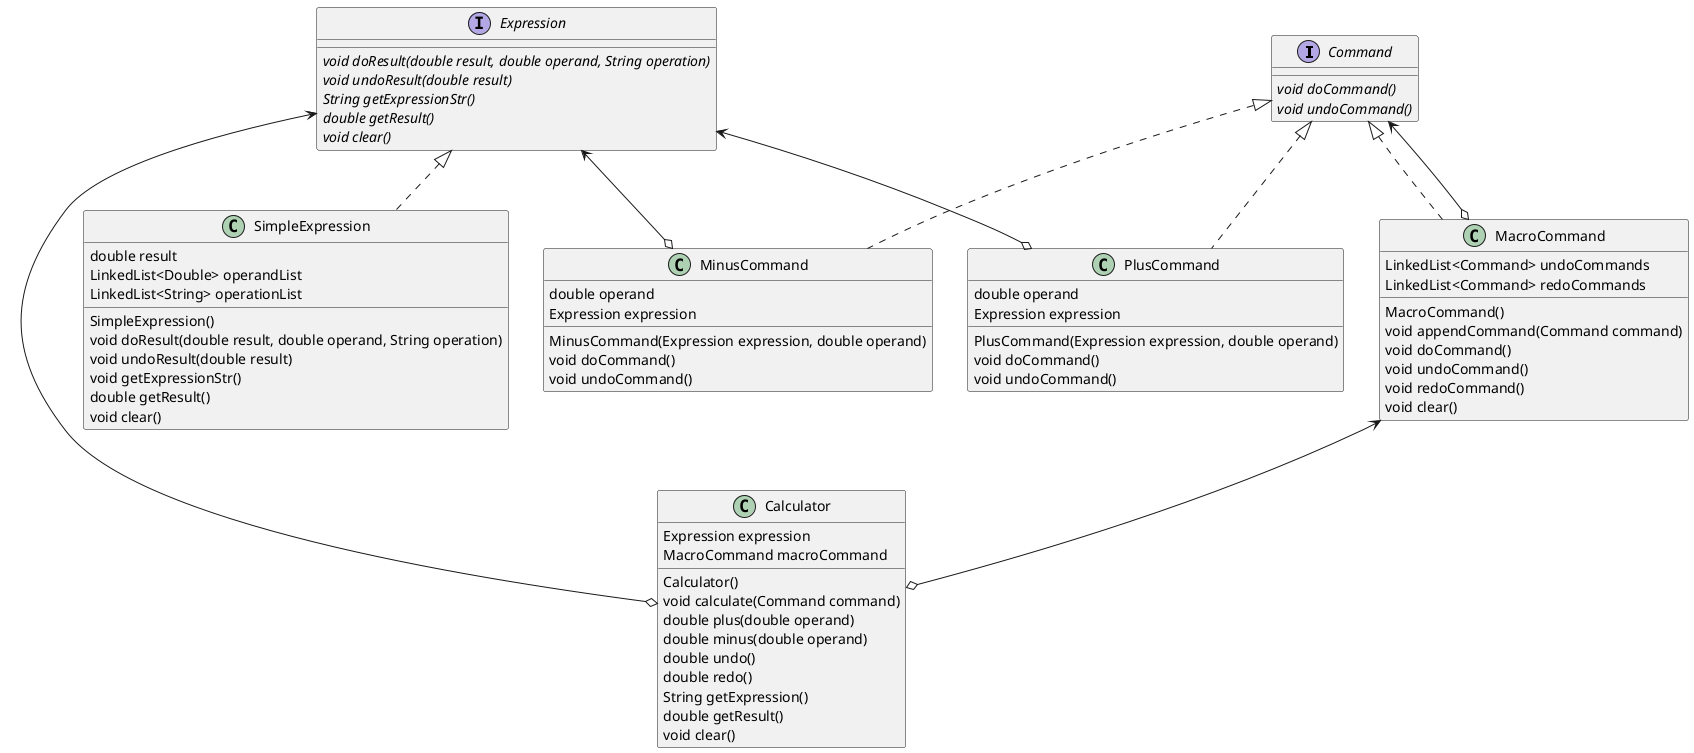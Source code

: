 @startuml

interface Command {
	{abstract}void doCommand()
	{abstract} void undoCommand()
}

class PlusCommand {
	double operand
	Expression expression

	PlusCommand(Expression expression, double operand)
	void doCommand()
	void undoCommand()
}

class MinusCommand {
	double operand
	Expression expression

	MinusCommand(Expression expression, double operand)
	void doCommand()
	void undoCommand()
}

class MacroCommand {
	LinkedList<Command> undoCommands
	LinkedList<Command> redoCommands

	MacroCommand()
	void appendCommand(Command command)
	void doCommand()
	void undoCommand()
	void redoCommand()
	void clear()
}

interface Expression {
	{abstract} void doResult(double result, double operand, String operation)
	{abstract} void undoResult(double result)
	{abstract} String getExpressionStr()
	{abstract} double getResult()
	{abstract} void clear()
}

class SimpleExpression {
	double result
	LinkedList<Double> operandList
	LinkedList<String> operationList

	SimpleExpression()
	void doResult(double result, double operand, String operation)
	void undoResult(double result)
	void getExpressionStr()
	double getResult()
	void clear()
}

class Calculator {
	Expression expression
	MacroCommand macroCommand

	Calculator()
	void calculate(Command command)
	double plus(double operand)
	double minus(double operand)
	double undo()
	double redo()
	String getExpression()
	double getResult()
	void clear()
}

Command <|.down. PlusCommand
Command <|.down. MinusCommand
Command <|.. MacroCommand
Command <--o MacroCommand

Expression <|.. SimpleExpression

Expression <-down-o PlusCommand
Expression <-down-o MinusCommand

MacroCommand <--o Calculator
Expression <--o Calculator


@enduml